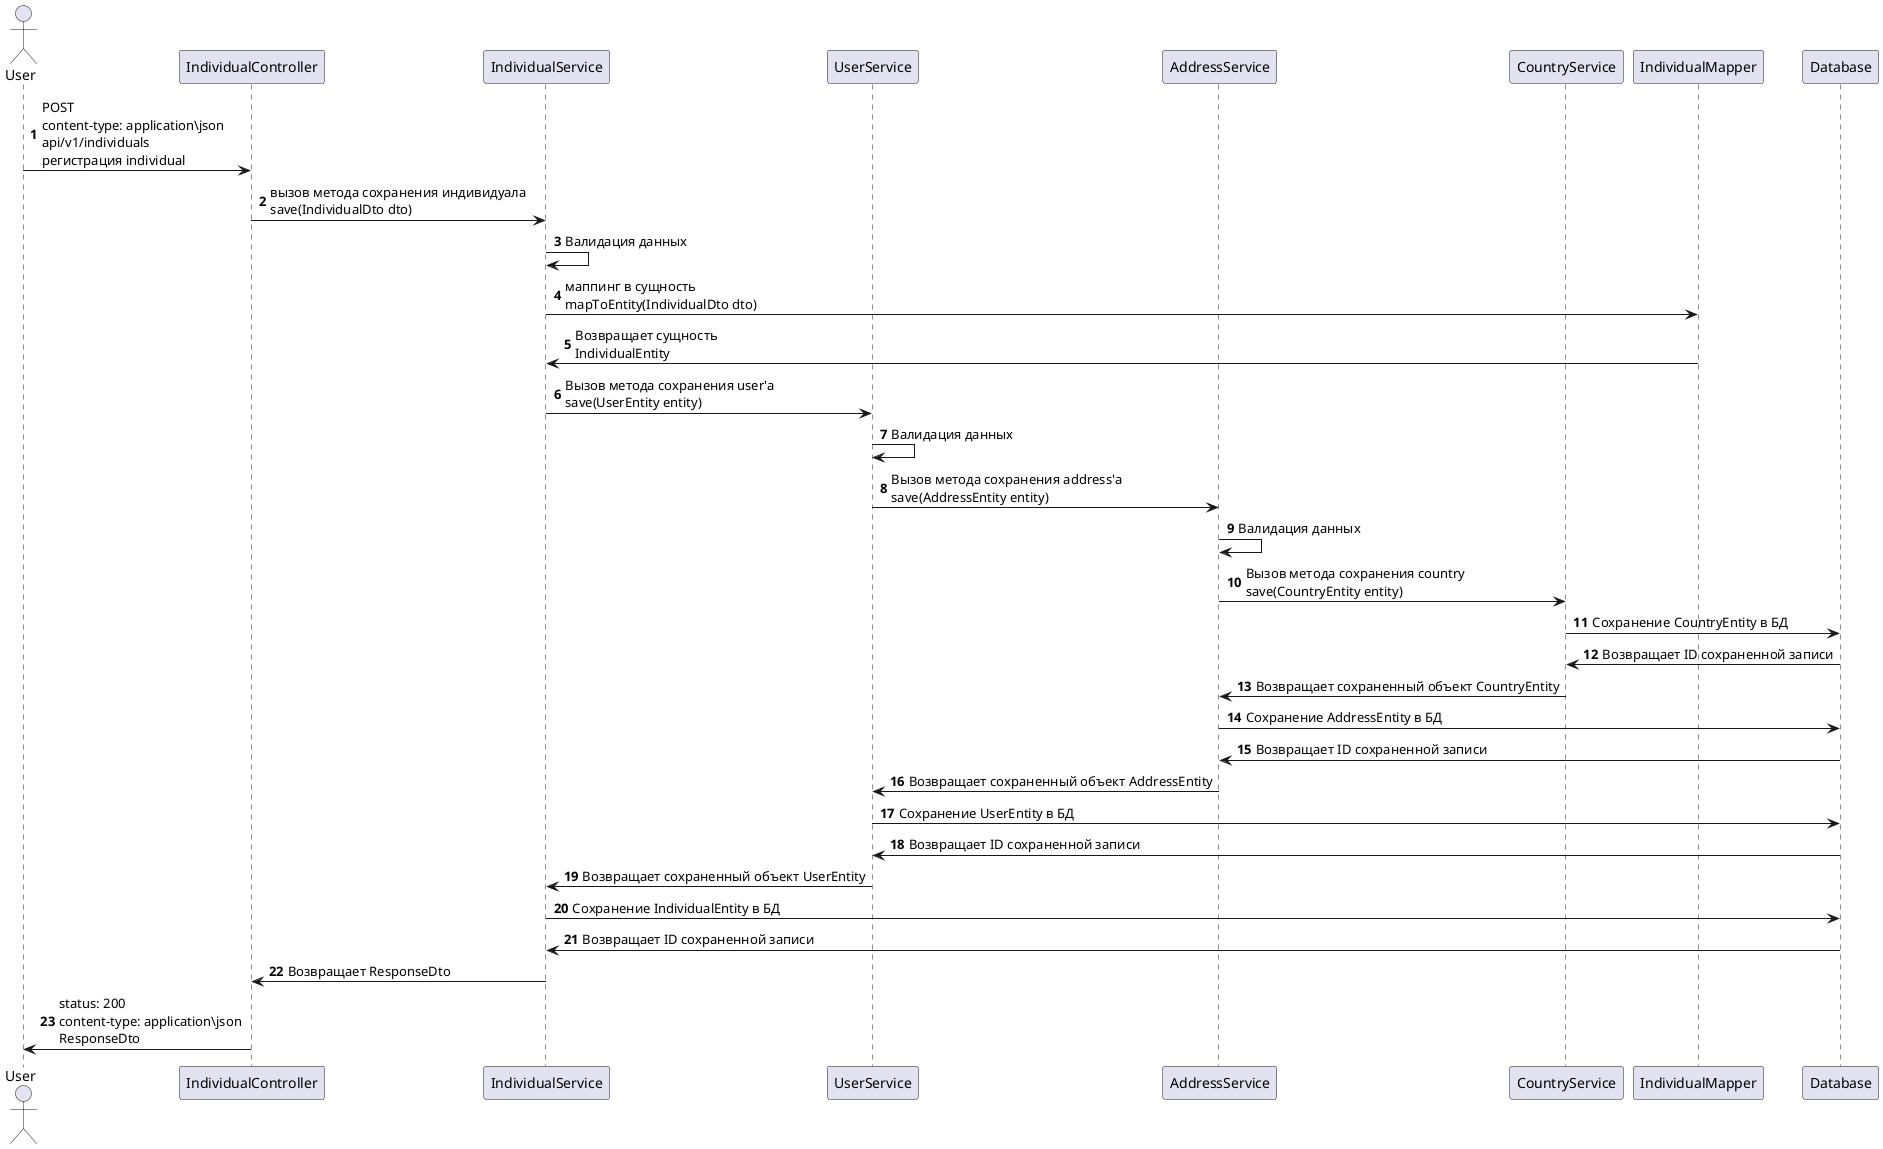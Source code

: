 @startuml
'https://plantuml.com/sequence-diagram

autonumber

actor "User"
participant "IndividualController"
participant "IndividualService"
participant "UserService"
participant "AddressService"
participant "CountryService"
participant "IndividualMapper"
participant "Database"

"User" -> "IndividualController": POST \ncontent-type: application\json \napi/v1/individuals \nрегистрация individual
"IndividualController" -> "IndividualService": вызов метода сохранения индивидуала \nsave(IndividualDto dto)
"IndividualService" -> "IndividualService": Валидация данных
"IndividualService" -> "IndividualMapper": маппинг в сущность \nmapToEntity(IndividualDto dto)
"IndividualMapper" -> "IndividualService": Возвращает сущность \nIndividualEntity
"IndividualService" -> "UserService":Вызов метода сохранения user'а \nsave(UserEntity entity)
"UserService" -> "UserService":Валидация данных
"UserService" -> "AddressService": Вызов метода сохранения address'а \nsave(AddressEntity entity)
"AddressService" -> "AddressService":Валидация данных
"AddressService" -> "CountryService":Вызов метода сохранения country \nsave(CountryEntity entity)
"CountryService" -> "Database": Сохранение CountryEntity в БД
"Database" -> "CountryService": Возвращает ID сохраненной записи
"CountryService" -> "AddressService": Возвращает сохраненный объект CountryEntity
"AddressService" -> "Database": Сохранение AddressEntity в БД
"Database" -> "AddressService": Возвращает ID сохраненной записи
"AddressService" -> "UserService": Возвращает сохраненный объект AddressEntity
"UserService" -> "Database": Сохранение UserEntity в БД
"Database" -> "UserService": Возвращает ID сохраненной записи
"UserService" -> "IndividualService": Возвращает сохраненный объект UserEntity
"IndividualService" -> "Database": Сохранение IndividualEntity в БД
"Database" -> "IndividualService": Возвращает ID сохраненной записи
"IndividualService" -> "IndividualController": Возвращает ResponseDto
"IndividualController" -> "User": status: 200 \ncontent-type: application\json \nResponseDto
@enduml